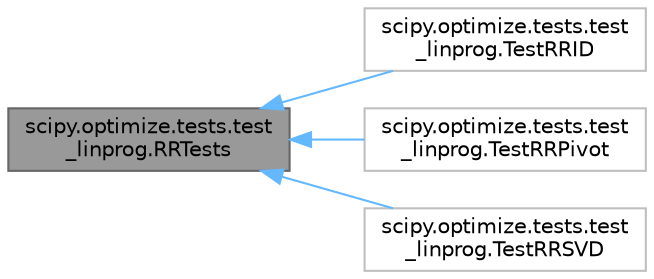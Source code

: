 digraph "scipy.optimize.tests.test_linprog.RRTests"
{
 // LATEX_PDF_SIZE
  bgcolor="transparent";
  edge [fontname=Helvetica,fontsize=10,labelfontname=Helvetica,labelfontsize=10];
  node [fontname=Helvetica,fontsize=10,shape=box,height=0.2,width=0.4];
  rankdir="LR";
  Node1 [id="Node000001",label="scipy.optimize.tests.test\l_linprog.RRTests",height=0.2,width=0.4,color="gray40", fillcolor="grey60", style="filled", fontcolor="black",tooltip=" "];
  Node1 -> Node2 [id="edge1_Node000001_Node000002",dir="back",color="steelblue1",style="solid",tooltip=" "];
  Node2 [id="Node000002",label="scipy.optimize.tests.test\l_linprog.TestRRID",height=0.2,width=0.4,color="grey75", fillcolor="white", style="filled",URL="$df/dc2/classscipy_1_1optimize_1_1tests_1_1test__linprog_1_1TestRRID.html",tooltip=" "];
  Node1 -> Node3 [id="edge2_Node000001_Node000003",dir="back",color="steelblue1",style="solid",tooltip=" "];
  Node3 [id="Node000003",label="scipy.optimize.tests.test\l_linprog.TestRRPivot",height=0.2,width=0.4,color="grey75", fillcolor="white", style="filled",URL="$db/dc5/classscipy_1_1optimize_1_1tests_1_1test__linprog_1_1TestRRPivot.html",tooltip=" "];
  Node1 -> Node4 [id="edge3_Node000001_Node000004",dir="back",color="steelblue1",style="solid",tooltip=" "];
  Node4 [id="Node000004",label="scipy.optimize.tests.test\l_linprog.TestRRSVD",height=0.2,width=0.4,color="grey75", fillcolor="white", style="filled",URL="$d9/d1f/classscipy_1_1optimize_1_1tests_1_1test__linprog_1_1TestRRSVD.html",tooltip=" "];
}
